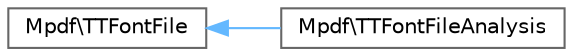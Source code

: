 digraph "Graphical Class Hierarchy"
{
 // LATEX_PDF_SIZE
  bgcolor="transparent";
  edge [fontname=Helvetica,fontsize=10,labelfontname=Helvetica,labelfontsize=10];
  node [fontname=Helvetica,fontsize=10,shape=box,height=0.2,width=0.4];
  rankdir="LR";
  Node0 [id="Node000000",label="Mpdf\\TTFontFile",height=0.2,width=0.4,color="grey40", fillcolor="white", style="filled",URL="$classMpdf_1_1TTFontFile.html",tooltip=" "];
  Node0 -> Node1 [id="edge191_Node000000_Node000001",dir="back",color="steelblue1",style="solid",tooltip=" "];
  Node1 [id="Node000001",label="Mpdf\\TTFontFileAnalysis",height=0.2,width=0.4,color="grey40", fillcolor="white", style="filled",URL="$classMpdf_1_1TTFontFileAnalysis.html",tooltip=" "];
}
